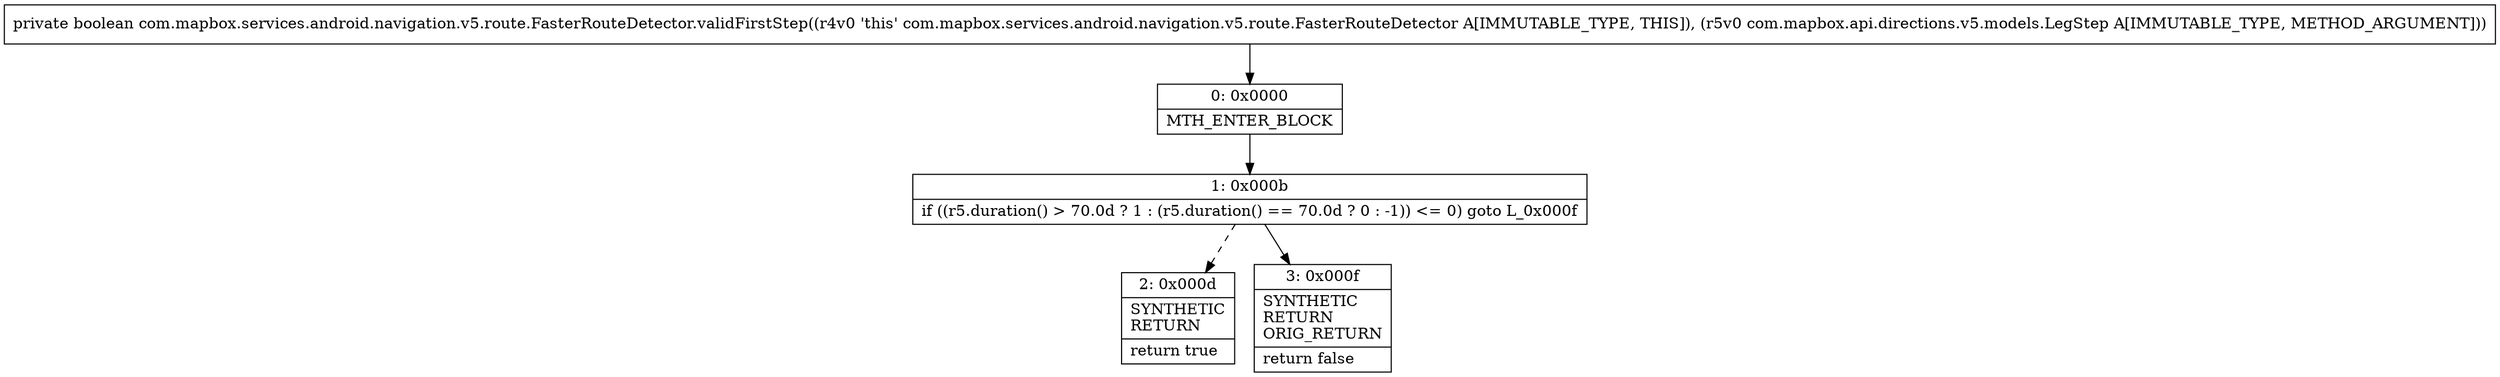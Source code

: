 digraph "CFG forcom.mapbox.services.android.navigation.v5.route.FasterRouteDetector.validFirstStep(Lcom\/mapbox\/api\/directions\/v5\/models\/LegStep;)Z" {
Node_0 [shape=record,label="{0\:\ 0x0000|MTH_ENTER_BLOCK\l}"];
Node_1 [shape=record,label="{1\:\ 0x000b|if ((r5.duration() \> 70.0d ? 1 : (r5.duration() == 70.0d ? 0 : \-1)) \<= 0) goto L_0x000f\l}"];
Node_2 [shape=record,label="{2\:\ 0x000d|SYNTHETIC\lRETURN\l|return true\l}"];
Node_3 [shape=record,label="{3\:\ 0x000f|SYNTHETIC\lRETURN\lORIG_RETURN\l|return false\l}"];
MethodNode[shape=record,label="{private boolean com.mapbox.services.android.navigation.v5.route.FasterRouteDetector.validFirstStep((r4v0 'this' com.mapbox.services.android.navigation.v5.route.FasterRouteDetector A[IMMUTABLE_TYPE, THIS]), (r5v0 com.mapbox.api.directions.v5.models.LegStep A[IMMUTABLE_TYPE, METHOD_ARGUMENT])) }"];
MethodNode -> Node_0;
Node_0 -> Node_1;
Node_1 -> Node_2[style=dashed];
Node_1 -> Node_3;
}

